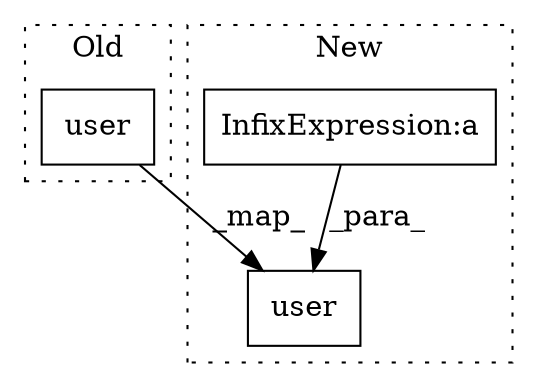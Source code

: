digraph G {
subgraph cluster0 {
1 [label="user" a="32" s="7390,7441" l="5,1" shape="box"];
label = "Old";
style="dotted";
}
subgraph cluster1 {
2 [label="user" a="32" s="7438,7472" l="5,1" shape="box"];
3 [label="InfixExpression:a" a="27" s="7467" l="3" shape="box"];
label = "New";
style="dotted";
}
1 -> 2 [label="_map_"];
3 -> 2 [label="_para_"];
}
